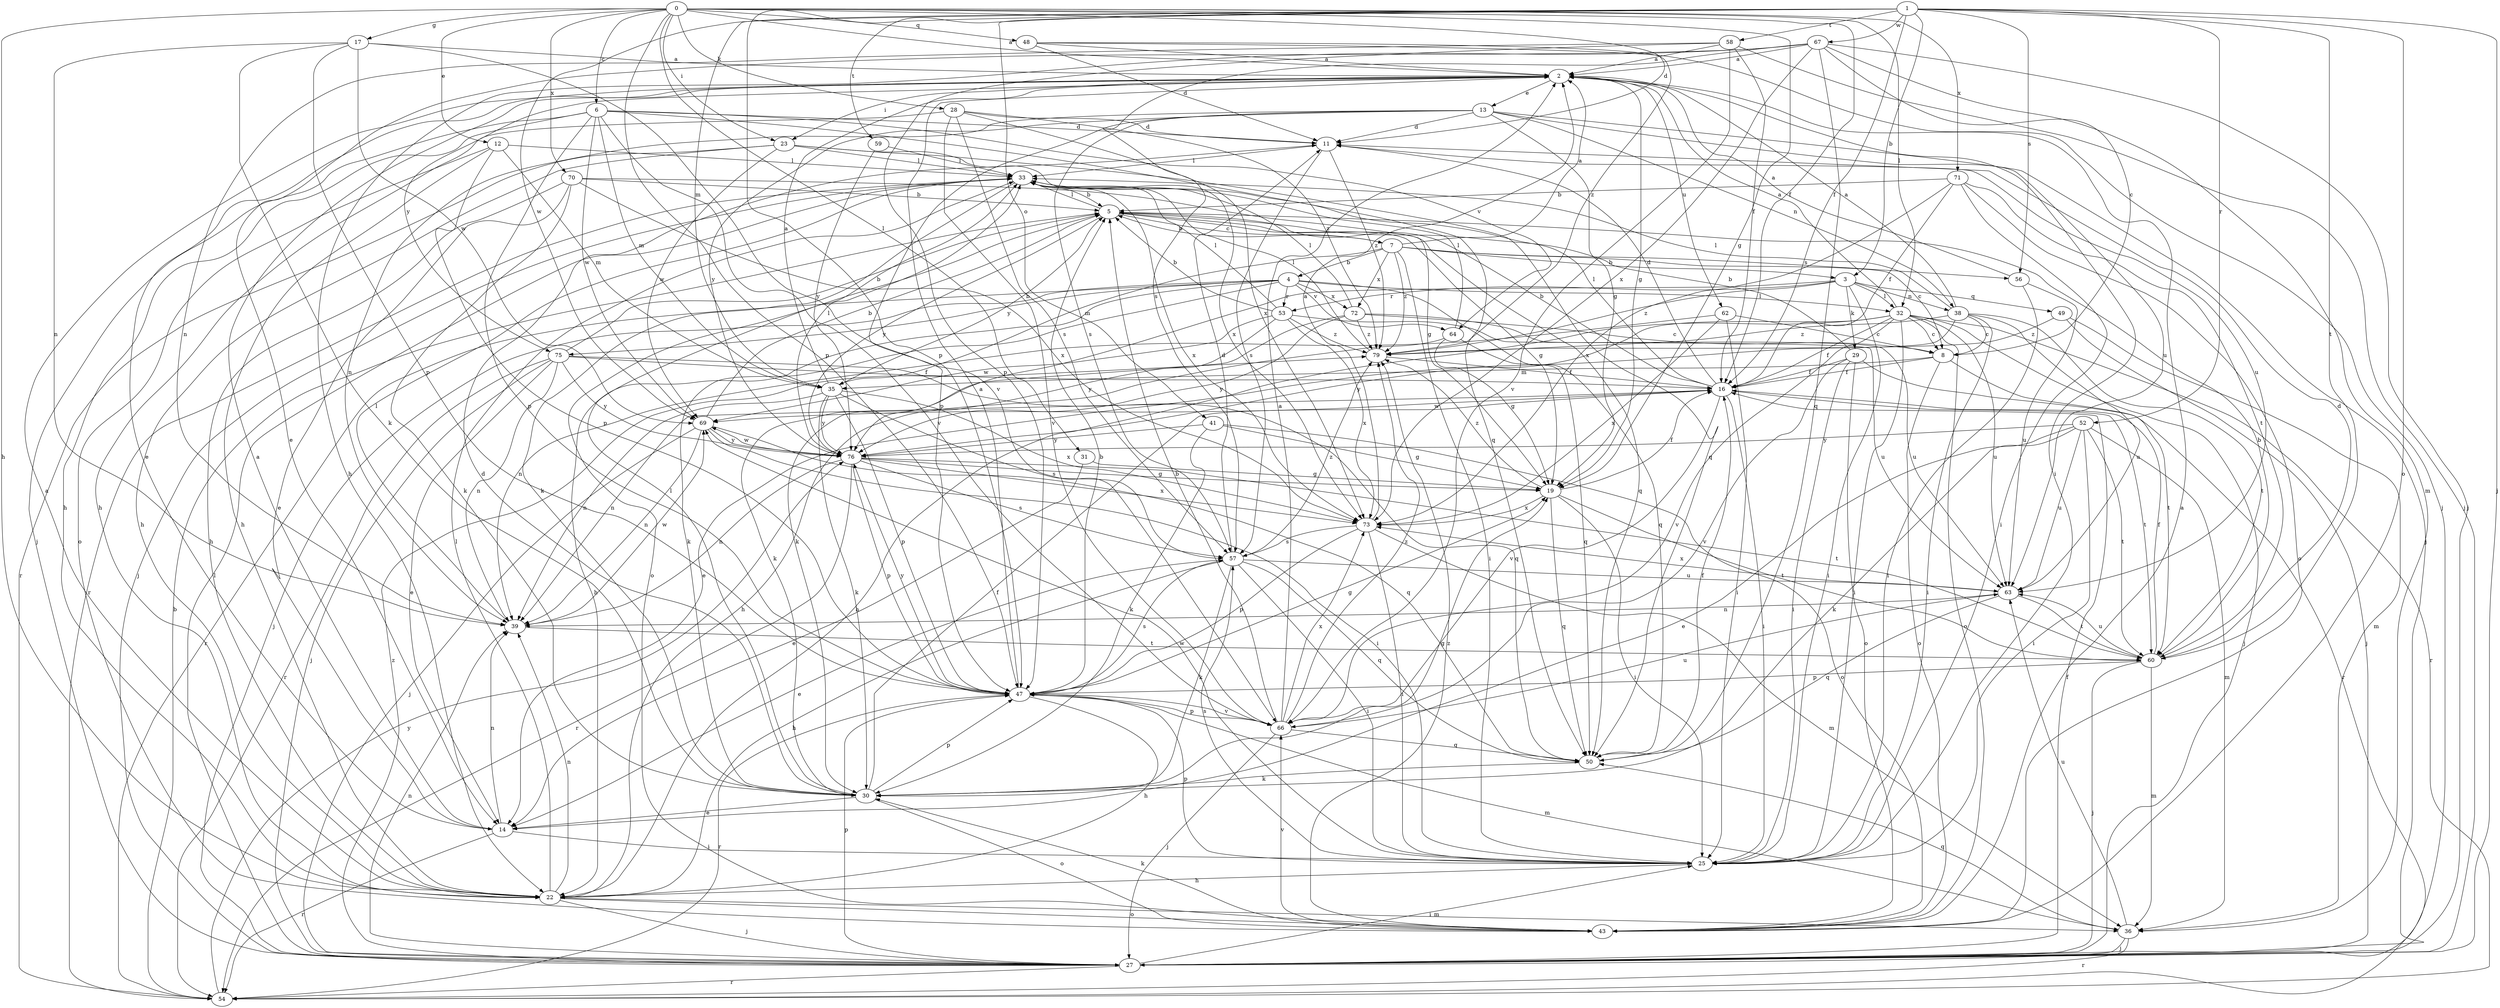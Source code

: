 strict digraph  {
0;
1;
2;
3;
4;
5;
6;
7;
8;
11;
12;
13;
14;
16;
17;
19;
22;
23;
25;
27;
28;
29;
30;
31;
32;
33;
35;
36;
38;
39;
41;
43;
47;
48;
49;
50;
52;
53;
54;
56;
57;
58;
59;
60;
62;
63;
64;
66;
67;
69;
70;
71;
72;
73;
75;
76;
79;
0 -> 2  [label=a];
0 -> 6  [label=c];
0 -> 11  [label=d];
0 -> 12  [label=e];
0 -> 16  [label=f];
0 -> 17  [label=g];
0 -> 19  [label=g];
0 -> 22  [label=h];
0 -> 23  [label=i];
0 -> 28  [label=k];
0 -> 31  [label=l];
0 -> 32  [label=l];
0 -> 47  [label=p];
0 -> 48  [label=q];
0 -> 70  [label=x];
0 -> 71  [label=x];
1 -> 3  [label=b];
1 -> 16  [label=f];
1 -> 27  [label=j];
1 -> 35  [label=m];
1 -> 41  [label=o];
1 -> 43  [label=o];
1 -> 47  [label=p];
1 -> 52  [label=r];
1 -> 56  [label=s];
1 -> 58  [label=t];
1 -> 59  [label=t];
1 -> 60  [label=t];
1 -> 67  [label=w];
1 -> 69  [label=w];
2 -> 13  [label=e];
2 -> 14  [label=e];
2 -> 19  [label=g];
2 -> 23  [label=i];
2 -> 25  [label=i];
2 -> 62  [label=u];
2 -> 75  [label=y];
3 -> 25  [label=i];
3 -> 29  [label=k];
3 -> 30  [label=k];
3 -> 32  [label=l];
3 -> 38  [label=n];
3 -> 49  [label=q];
3 -> 53  [label=r];
3 -> 79  [label=z];
4 -> 22  [label=h];
4 -> 27  [label=j];
4 -> 30  [label=k];
4 -> 32  [label=l];
4 -> 50  [label=q];
4 -> 53  [label=r];
4 -> 54  [label=r];
4 -> 64  [label=v];
4 -> 72  [label=x];
4 -> 75  [label=y];
5 -> 7  [label=c];
5 -> 19  [label=g];
5 -> 33  [label=l];
5 -> 43  [label=o];
5 -> 50  [label=q];
5 -> 76  [label=y];
6 -> 11  [label=d];
6 -> 22  [label=h];
6 -> 27  [label=j];
6 -> 35  [label=m];
6 -> 47  [label=p];
6 -> 50  [label=q];
6 -> 64  [label=v];
6 -> 66  [label=v];
6 -> 69  [label=w];
7 -> 2  [label=a];
7 -> 3  [label=b];
7 -> 4  [label=b];
7 -> 5  [label=b];
7 -> 8  [label=c];
7 -> 25  [label=i];
7 -> 35  [label=m];
7 -> 56  [label=s];
7 -> 72  [label=x];
7 -> 79  [label=z];
8 -> 16  [label=f];
8 -> 35  [label=m];
8 -> 43  [label=o];
8 -> 60  [label=t];
11 -> 33  [label=l];
11 -> 57  [label=s];
11 -> 63  [label=u];
11 -> 79  [label=z];
12 -> 22  [label=h];
12 -> 33  [label=l];
12 -> 35  [label=m];
12 -> 43  [label=o];
12 -> 47  [label=p];
13 -> 11  [label=d];
13 -> 19  [label=g];
13 -> 27  [label=j];
13 -> 38  [label=n];
13 -> 39  [label=n];
13 -> 47  [label=p];
13 -> 57  [label=s];
13 -> 63  [label=u];
13 -> 76  [label=y];
14 -> 2  [label=a];
14 -> 25  [label=i];
14 -> 39  [label=n];
14 -> 54  [label=r];
16 -> 5  [label=b];
16 -> 11  [label=d];
16 -> 25  [label=i];
16 -> 33  [label=l];
16 -> 39  [label=n];
16 -> 60  [label=t];
16 -> 66  [label=v];
16 -> 69  [label=w];
17 -> 2  [label=a];
17 -> 30  [label=k];
17 -> 39  [label=n];
17 -> 47  [label=p];
17 -> 66  [label=v];
17 -> 69  [label=w];
19 -> 16  [label=f];
19 -> 25  [label=i];
19 -> 50  [label=q];
19 -> 60  [label=t];
19 -> 73  [label=x];
19 -> 79  [label=z];
22 -> 2  [label=a];
22 -> 27  [label=j];
22 -> 33  [label=l];
22 -> 36  [label=m];
22 -> 39  [label=n];
22 -> 43  [label=o];
23 -> 22  [label=h];
23 -> 33  [label=l];
23 -> 50  [label=q];
23 -> 54  [label=r];
23 -> 69  [label=w];
23 -> 73  [label=x];
25 -> 22  [label=h];
25 -> 47  [label=p];
25 -> 57  [label=s];
25 -> 69  [label=w];
27 -> 16  [label=f];
27 -> 25  [label=i];
27 -> 33  [label=l];
27 -> 39  [label=n];
27 -> 47  [label=p];
27 -> 54  [label=r];
27 -> 79  [label=z];
28 -> 11  [label=d];
28 -> 22  [label=h];
28 -> 57  [label=s];
28 -> 66  [label=v];
28 -> 73  [label=x];
28 -> 79  [label=z];
29 -> 5  [label=b];
29 -> 16  [label=f];
29 -> 25  [label=i];
29 -> 43  [label=o];
29 -> 54  [label=r];
29 -> 66  [label=v];
30 -> 11  [label=d];
30 -> 14  [label=e];
30 -> 16  [label=f];
30 -> 19  [label=g];
30 -> 33  [label=l];
30 -> 43  [label=o];
30 -> 47  [label=p];
31 -> 14  [label=e];
31 -> 19  [label=g];
32 -> 2  [label=a];
32 -> 8  [label=c];
32 -> 16  [label=f];
32 -> 22  [label=h];
32 -> 25  [label=i];
32 -> 27  [label=j];
32 -> 43  [label=o];
32 -> 54  [label=r];
32 -> 63  [label=u];
32 -> 66  [label=v];
32 -> 76  [label=y];
33 -> 5  [label=b];
33 -> 27  [label=j];
33 -> 30  [label=k];
33 -> 54  [label=r];
33 -> 73  [label=x];
35 -> 2  [label=a];
35 -> 5  [label=b];
35 -> 30  [label=k];
35 -> 39  [label=n];
35 -> 47  [label=p];
35 -> 57  [label=s];
35 -> 73  [label=x];
35 -> 76  [label=y];
36 -> 27  [label=j];
36 -> 50  [label=q];
36 -> 54  [label=r];
36 -> 63  [label=u];
38 -> 2  [label=a];
38 -> 8  [label=c];
38 -> 14  [label=e];
38 -> 25  [label=i];
38 -> 33  [label=l];
38 -> 60  [label=t];
38 -> 63  [label=u];
38 -> 79  [label=z];
39 -> 33  [label=l];
39 -> 60  [label=t];
39 -> 69  [label=w];
41 -> 19  [label=g];
41 -> 30  [label=k];
41 -> 43  [label=o];
41 -> 76  [label=y];
43 -> 2  [label=a];
43 -> 30  [label=k];
43 -> 66  [label=v];
43 -> 79  [label=z];
47 -> 2  [label=a];
47 -> 5  [label=b];
47 -> 19  [label=g];
47 -> 22  [label=h];
47 -> 36  [label=m];
47 -> 54  [label=r];
47 -> 57  [label=s];
47 -> 66  [label=v];
47 -> 76  [label=y];
48 -> 2  [label=a];
48 -> 11  [label=d];
48 -> 27  [label=j];
48 -> 79  [label=z];
49 -> 27  [label=j];
49 -> 36  [label=m];
49 -> 79  [label=z];
50 -> 16  [label=f];
50 -> 30  [label=k];
52 -> 14  [label=e];
52 -> 25  [label=i];
52 -> 30  [label=k];
52 -> 36  [label=m];
52 -> 60  [label=t];
52 -> 63  [label=u];
52 -> 76  [label=y];
53 -> 5  [label=b];
53 -> 33  [label=l];
53 -> 63  [label=u];
53 -> 69  [label=w];
53 -> 73  [label=x];
53 -> 76  [label=y];
53 -> 79  [label=z];
54 -> 5  [label=b];
54 -> 76  [label=y];
56 -> 2  [label=a];
56 -> 25  [label=i];
56 -> 63  [label=u];
57 -> 11  [label=d];
57 -> 14  [label=e];
57 -> 22  [label=h];
57 -> 25  [label=i];
57 -> 30  [label=k];
57 -> 50  [label=q];
57 -> 63  [label=u];
57 -> 79  [label=z];
58 -> 2  [label=a];
58 -> 16  [label=f];
58 -> 27  [label=j];
58 -> 39  [label=n];
58 -> 47  [label=p];
58 -> 66  [label=v];
59 -> 33  [label=l];
59 -> 76  [label=y];
60 -> 5  [label=b];
60 -> 11  [label=d];
60 -> 16  [label=f];
60 -> 27  [label=j];
60 -> 36  [label=m];
60 -> 47  [label=p];
60 -> 63  [label=u];
62 -> 8  [label=c];
62 -> 25  [label=i];
62 -> 39  [label=n];
62 -> 73  [label=x];
63 -> 39  [label=n];
63 -> 50  [label=q];
63 -> 60  [label=t];
63 -> 73  [label=x];
64 -> 19  [label=g];
64 -> 22  [label=h];
64 -> 33  [label=l];
64 -> 50  [label=q];
66 -> 2  [label=a];
66 -> 5  [label=b];
66 -> 27  [label=j];
66 -> 47  [label=p];
66 -> 50  [label=q];
66 -> 63  [label=u];
66 -> 73  [label=x];
66 -> 79  [label=z];
67 -> 2  [label=a];
67 -> 8  [label=c];
67 -> 14  [label=e];
67 -> 22  [label=h];
67 -> 27  [label=j];
67 -> 36  [label=m];
67 -> 50  [label=q];
67 -> 57  [label=s];
67 -> 73  [label=x];
69 -> 5  [label=b];
69 -> 25  [label=i];
69 -> 27  [label=j];
69 -> 39  [label=n];
69 -> 50  [label=q];
69 -> 76  [label=y];
70 -> 5  [label=b];
70 -> 14  [label=e];
70 -> 19  [label=g];
70 -> 22  [label=h];
70 -> 30  [label=k];
70 -> 73  [label=x];
71 -> 5  [label=b];
71 -> 16  [label=f];
71 -> 25  [label=i];
71 -> 43  [label=o];
71 -> 60  [label=t];
71 -> 73  [label=x];
72 -> 8  [label=c];
72 -> 30  [label=k];
72 -> 33  [label=l];
72 -> 63  [label=u];
72 -> 76  [label=y];
72 -> 79  [label=z];
73 -> 2  [label=a];
73 -> 25  [label=i];
73 -> 36  [label=m];
73 -> 47  [label=p];
73 -> 57  [label=s];
75 -> 5  [label=b];
75 -> 14  [label=e];
75 -> 16  [label=f];
75 -> 27  [label=j];
75 -> 39  [label=n];
75 -> 50  [label=q];
75 -> 54  [label=r];
75 -> 76  [label=y];
76 -> 19  [label=g];
76 -> 33  [label=l];
76 -> 39  [label=n];
76 -> 47  [label=p];
76 -> 54  [label=r];
76 -> 57  [label=s];
76 -> 60  [label=t];
76 -> 69  [label=w];
76 -> 73  [label=x];
79 -> 16  [label=f];
79 -> 33  [label=l];
}
